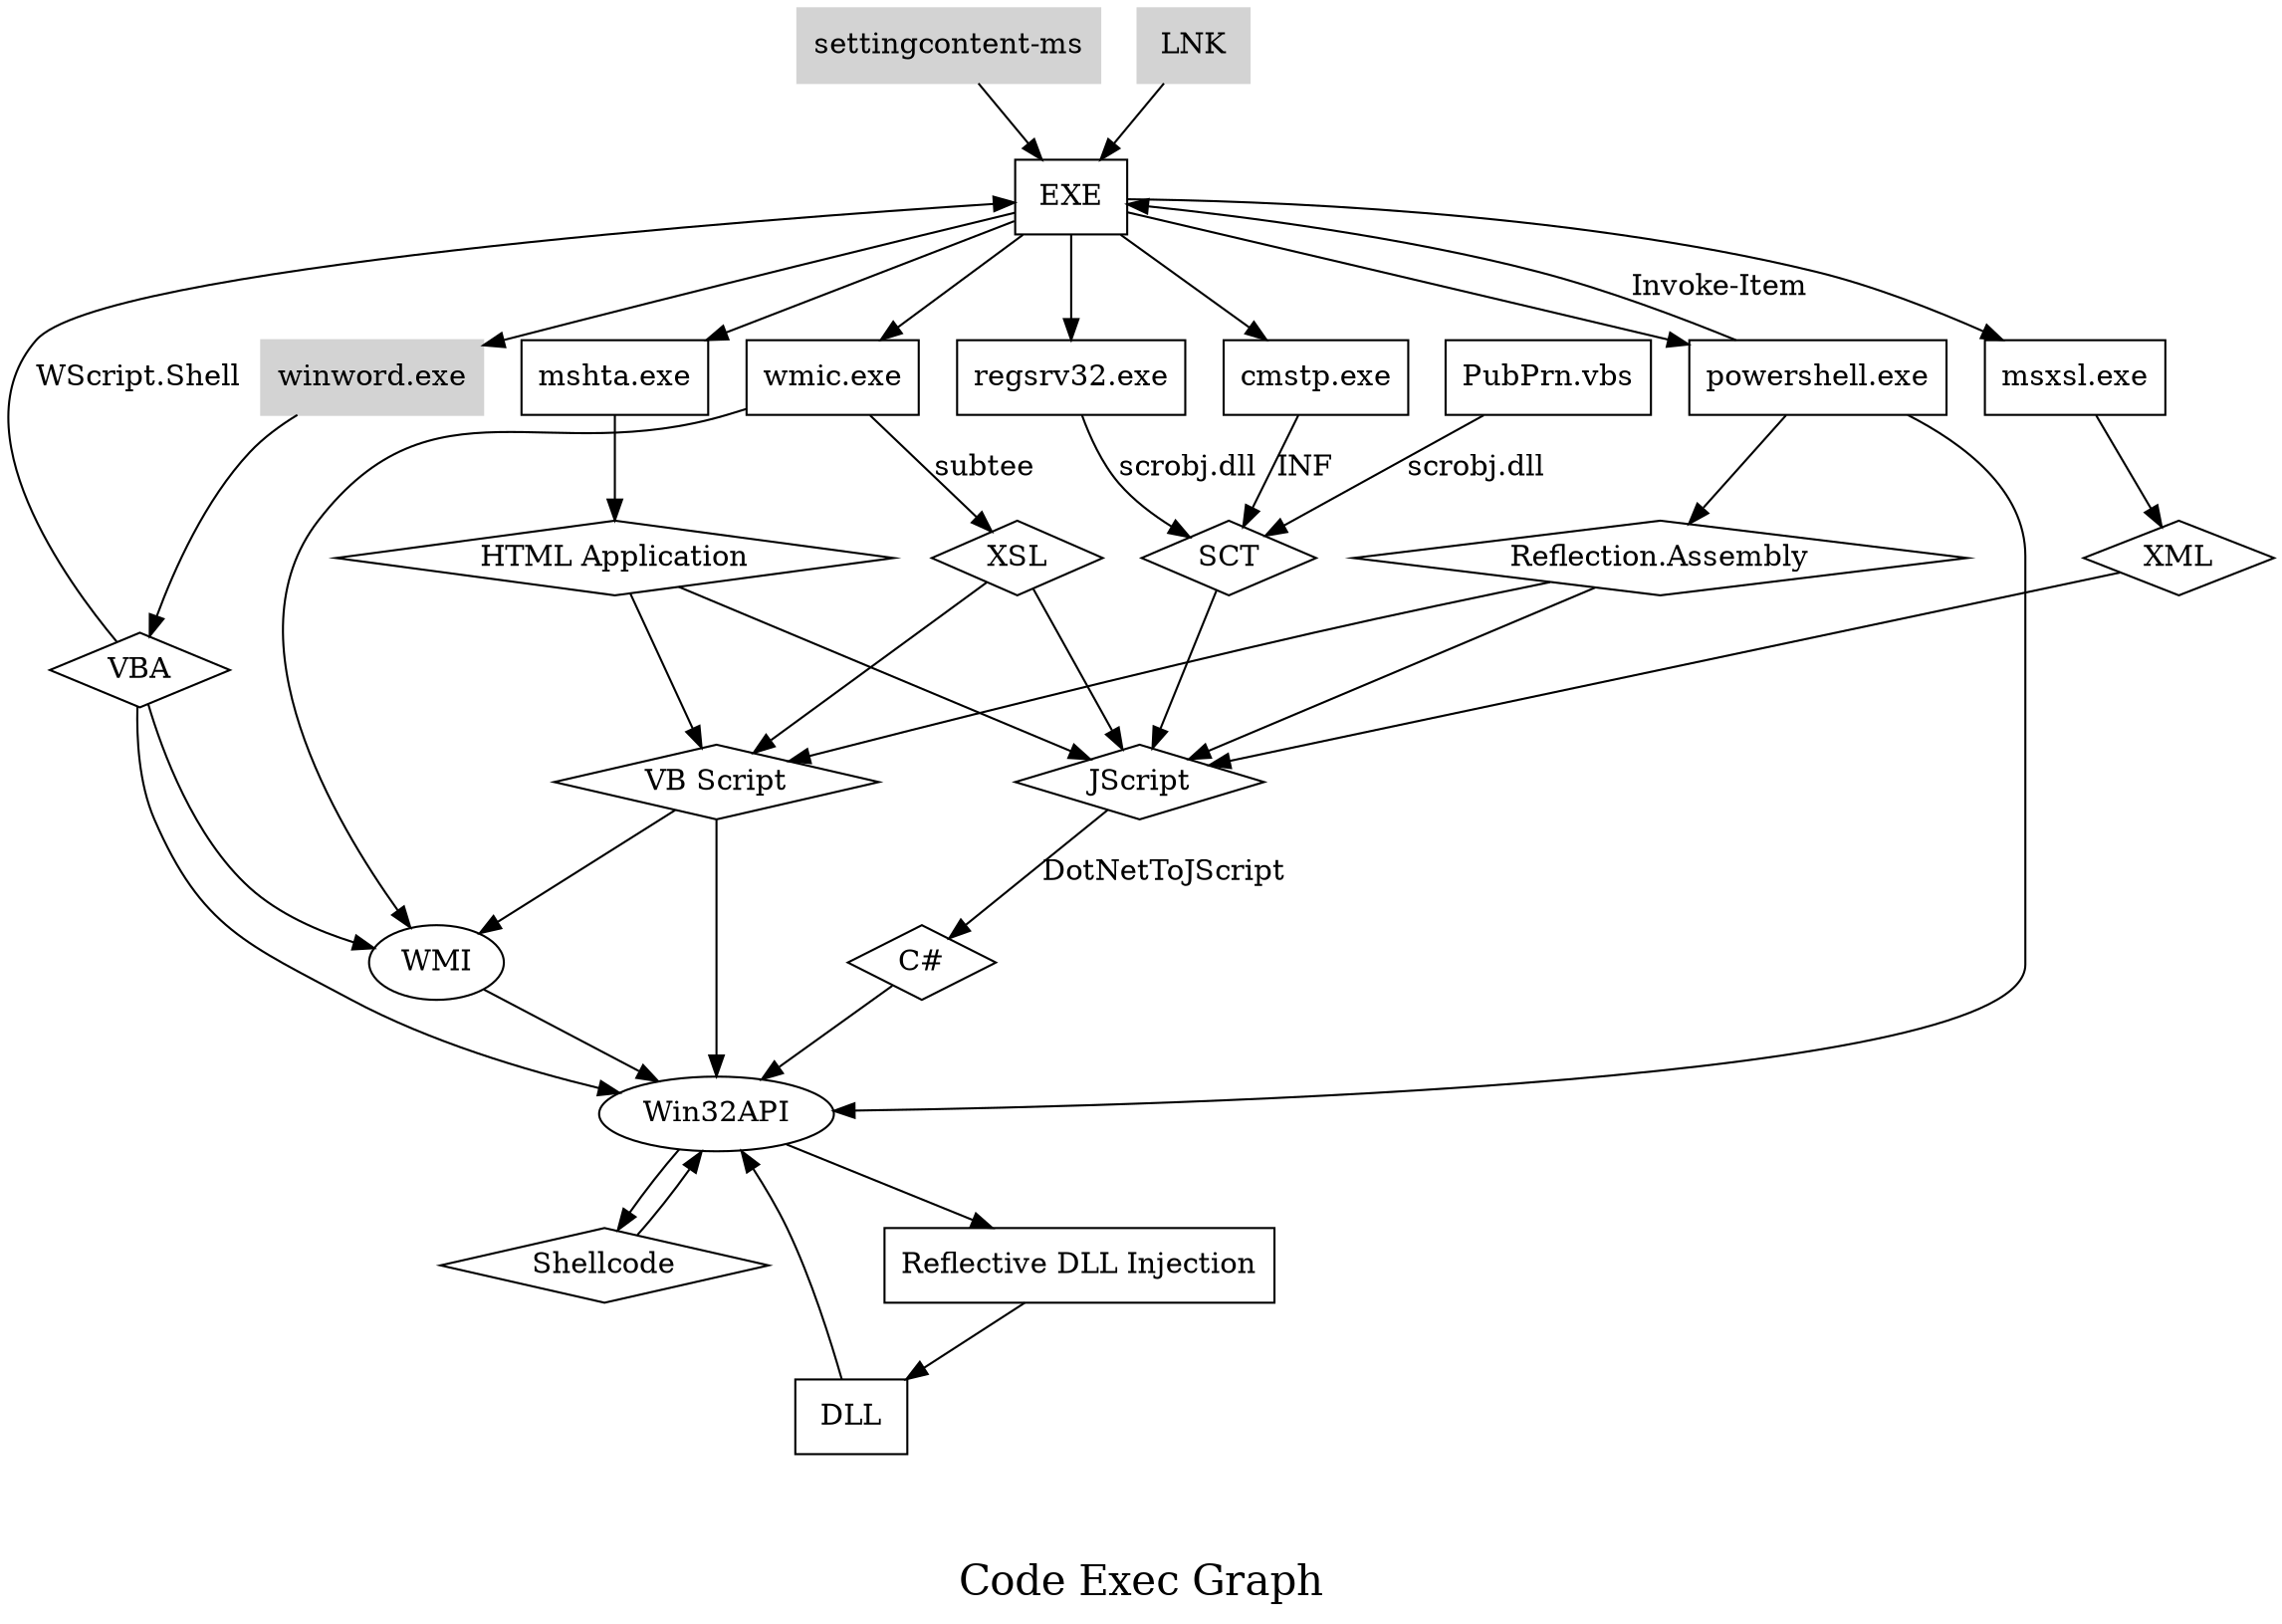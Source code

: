 digraph "code-exec" {
	"HTML Application" [color="" shape=diamond style=""]
	"settingcontent-ms" [color=lightgrey shape=box style=filled]
	LNK [color=lightgrey shape=box style=filled]
	SCT [color="" shape=diamond style=""]
	Shellcode [color="" shape=diamond style=""]
	XML [color="" shape=diamond style=""]
	"C#" [color="" shape=diamond style=""]
	"VB Script" [color="" shape=diamond style=""]
	DLL [color="" shape=box style=""]
	WMI [color="" shape=oval style=""]
	"wmic.exe" [color="" shape=box style=""]
	"PubPrn.vbs" [color="" shape=box style=""]
	"regsrv32.exe" [color="" shape=box style=""]
	"mshta.exe" [color="" shape=box style=""]
	VBA [color="" shape=diamond style=""]
	EXE [color="" shape=box style=""]
	"winword.exe" [color=lightgrey shape=box style=filled]
	JScript [color="" shape=diamond style=""]
	"cmstp.exe" [color="" shape=box style=""]
	"msxsl.exe" [color="" shape=box style=""]
	"Reflection.Assembly" [color="" shape=diamond style=""]
	"Reflective DLL Injection" [color="" shape=box style=""]
	"powershell.exe" [color="" shape=box style=""]
	XSL [color="" shape=diamond style=""]
	Win32API [color="" shape=oval style=""]
	"C#" -> Win32API [label=""]
	"cmstp.exe" -> SCT [label=INF labelURL="https://bohops.com/2018/02/26/leveraging-inf-sct-fetch-execute-techniques-for-bypass-evasion-persistence/"]
	DLL -> Win32API [label=""]
	"HTML Application" -> "VB Script" [label=""]
	"HTML Application" -> JScript [label=""]
	JScript -> "C#" [label=DotNetToJScript labelURL="https://github.com/tyranid/DotNetToJScript"]
	LNK -> EXE [label=""]
	"mshta.exe" -> "HTML Application" [label=""]
	"msxsl.exe" -> XML [label=""]
	"powershell.exe" -> EXE [label="Invoke-Item"]
	"powershell.exe" -> Win32API [label=""]
	"powershell.exe" -> "Reflection.Assembly" [label=""]
	"Reflection.Assembly" -> JScript [label=""]
	"Reflection.Assembly" -> "VB Script" [label=""]
	"PubPrn.vbs" -> SCT [label="scrobj.dll"]
	"Reflective DLL Injection" -> DLL [label=""]
	"regsrv32.exe" -> SCT [label="scrobj.dll"]
	SCT -> JScript [label=""]
	Shellcode -> Win32API [label=""]
	VBA -> WMI [label=""]
	VBA -> EXE [label="WScript.Shell"]
	VBA -> Win32API [label=""]
	"VB Script" -> Win32API [label=""]
	"VB Script" -> WMI [label=""]
	Win32API -> Shellcode [label=""]
	Win32API -> "Reflective DLL Injection" [label=""]
	WMI -> Win32API [label=""]
	"wmic.exe" -> WMI [label=""]
	"wmic.exe" -> XSL [label=subtee labelURL="https://subt0x11.blogspot.com/2018/04/wmicexe-whitelisting-bypass-hacking.html"]
	"winword.exe" -> VBA [label=""]
	XML -> JScript [label=""]
	XSL -> "VB Script" [label=""]
	XSL -> JScript [label=""]
	"settingcontent-ms" -> EXE [label=""]
	EXE -> "wmic.exe" [label=""]
	EXE -> "regsrv32.exe" [label=""]
	EXE -> "mshta.exe" [label=""]
	EXE -> "winword.exe" [label=""]
	EXE -> "cmstp.exe" [label=""]
	EXE -> "msxsl.exe" [label=""]
	EXE -> "powershell.exe" [label=""]
	label="

Code Exec Graph
"
	fontsize=20
}
